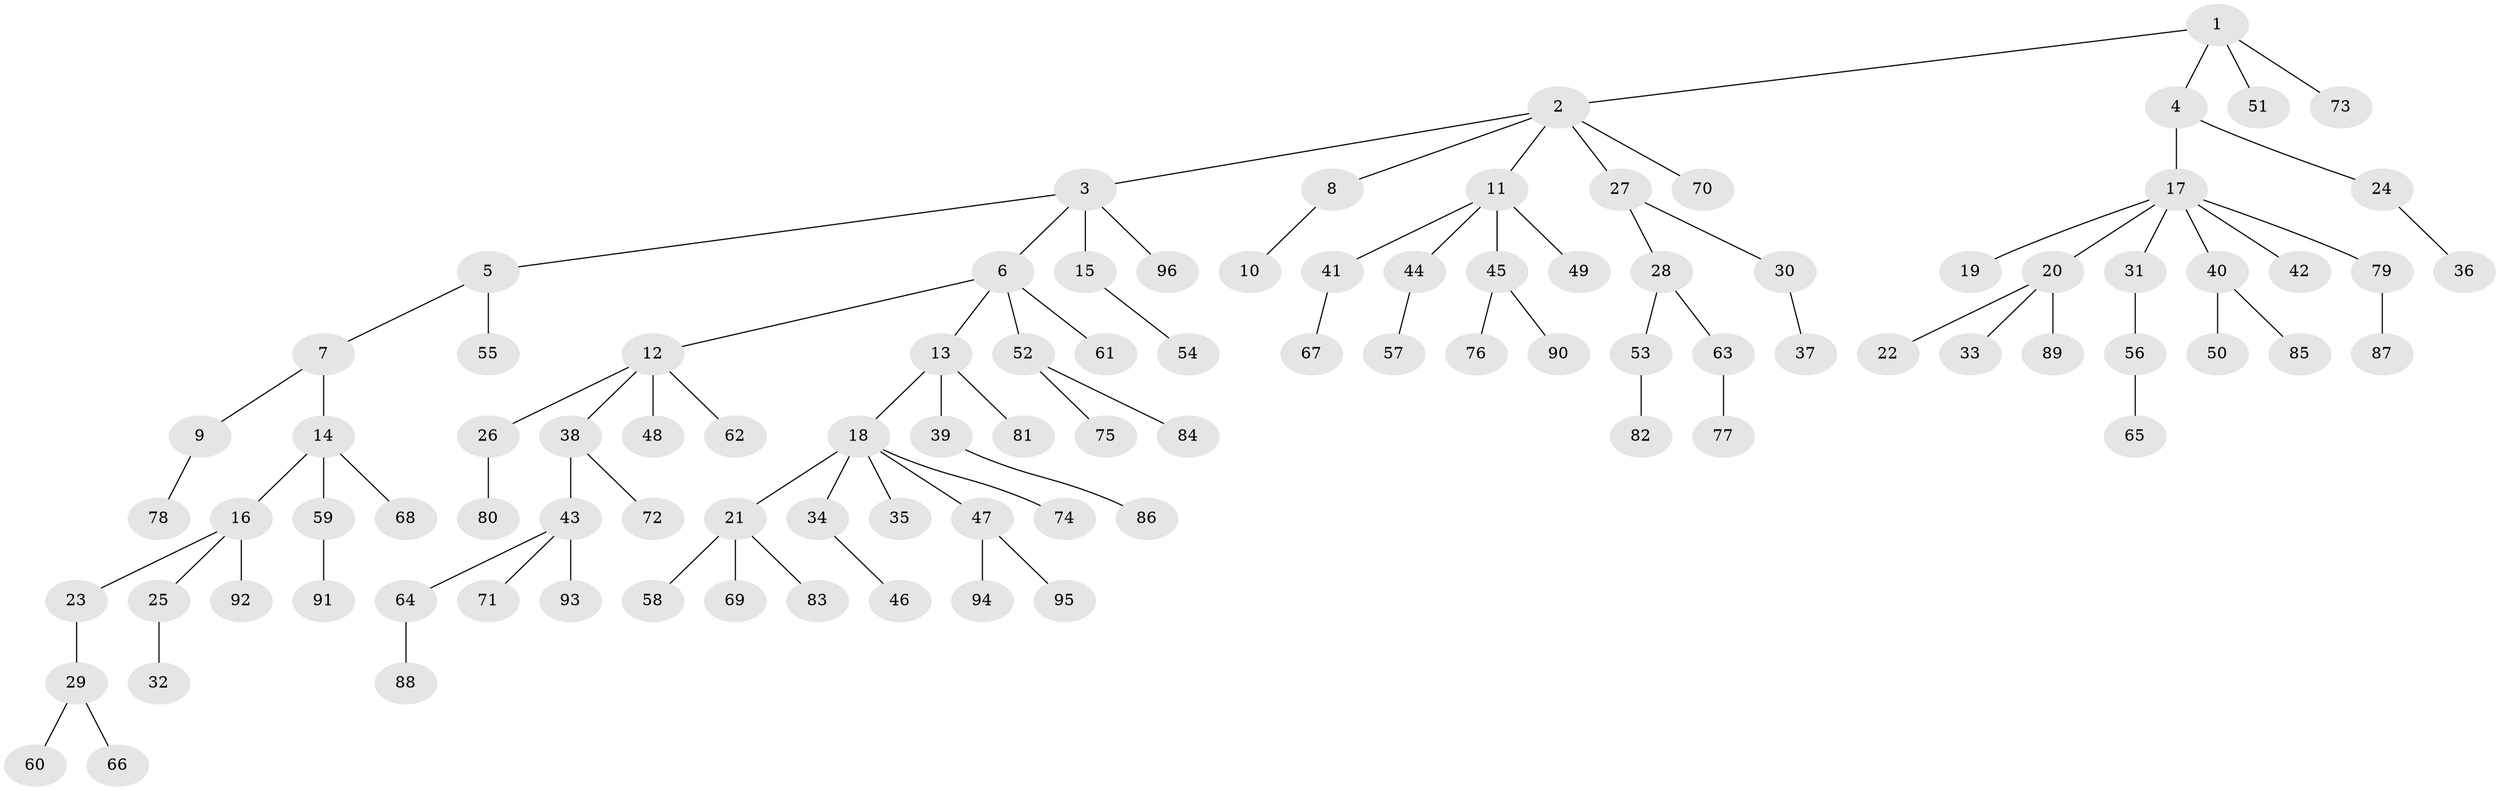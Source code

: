 // Generated by graph-tools (version 1.1) at 2025/15/03/09/25 04:15:27]
// undirected, 96 vertices, 95 edges
graph export_dot {
graph [start="1"]
  node [color=gray90,style=filled];
  1;
  2;
  3;
  4;
  5;
  6;
  7;
  8;
  9;
  10;
  11;
  12;
  13;
  14;
  15;
  16;
  17;
  18;
  19;
  20;
  21;
  22;
  23;
  24;
  25;
  26;
  27;
  28;
  29;
  30;
  31;
  32;
  33;
  34;
  35;
  36;
  37;
  38;
  39;
  40;
  41;
  42;
  43;
  44;
  45;
  46;
  47;
  48;
  49;
  50;
  51;
  52;
  53;
  54;
  55;
  56;
  57;
  58;
  59;
  60;
  61;
  62;
  63;
  64;
  65;
  66;
  67;
  68;
  69;
  70;
  71;
  72;
  73;
  74;
  75;
  76;
  77;
  78;
  79;
  80;
  81;
  82;
  83;
  84;
  85;
  86;
  87;
  88;
  89;
  90;
  91;
  92;
  93;
  94;
  95;
  96;
  1 -- 2;
  1 -- 4;
  1 -- 51;
  1 -- 73;
  2 -- 3;
  2 -- 8;
  2 -- 11;
  2 -- 27;
  2 -- 70;
  3 -- 5;
  3 -- 6;
  3 -- 15;
  3 -- 96;
  4 -- 17;
  4 -- 24;
  5 -- 7;
  5 -- 55;
  6 -- 12;
  6 -- 13;
  6 -- 52;
  6 -- 61;
  7 -- 9;
  7 -- 14;
  8 -- 10;
  9 -- 78;
  11 -- 41;
  11 -- 44;
  11 -- 45;
  11 -- 49;
  12 -- 26;
  12 -- 38;
  12 -- 48;
  12 -- 62;
  13 -- 18;
  13 -- 39;
  13 -- 81;
  14 -- 16;
  14 -- 59;
  14 -- 68;
  15 -- 54;
  16 -- 23;
  16 -- 25;
  16 -- 92;
  17 -- 19;
  17 -- 20;
  17 -- 31;
  17 -- 40;
  17 -- 42;
  17 -- 79;
  18 -- 21;
  18 -- 34;
  18 -- 35;
  18 -- 47;
  18 -- 74;
  20 -- 22;
  20 -- 33;
  20 -- 89;
  21 -- 58;
  21 -- 69;
  21 -- 83;
  23 -- 29;
  24 -- 36;
  25 -- 32;
  26 -- 80;
  27 -- 28;
  27 -- 30;
  28 -- 53;
  28 -- 63;
  29 -- 60;
  29 -- 66;
  30 -- 37;
  31 -- 56;
  34 -- 46;
  38 -- 43;
  38 -- 72;
  39 -- 86;
  40 -- 50;
  40 -- 85;
  41 -- 67;
  43 -- 64;
  43 -- 71;
  43 -- 93;
  44 -- 57;
  45 -- 76;
  45 -- 90;
  47 -- 94;
  47 -- 95;
  52 -- 75;
  52 -- 84;
  53 -- 82;
  56 -- 65;
  59 -- 91;
  63 -- 77;
  64 -- 88;
  79 -- 87;
}
